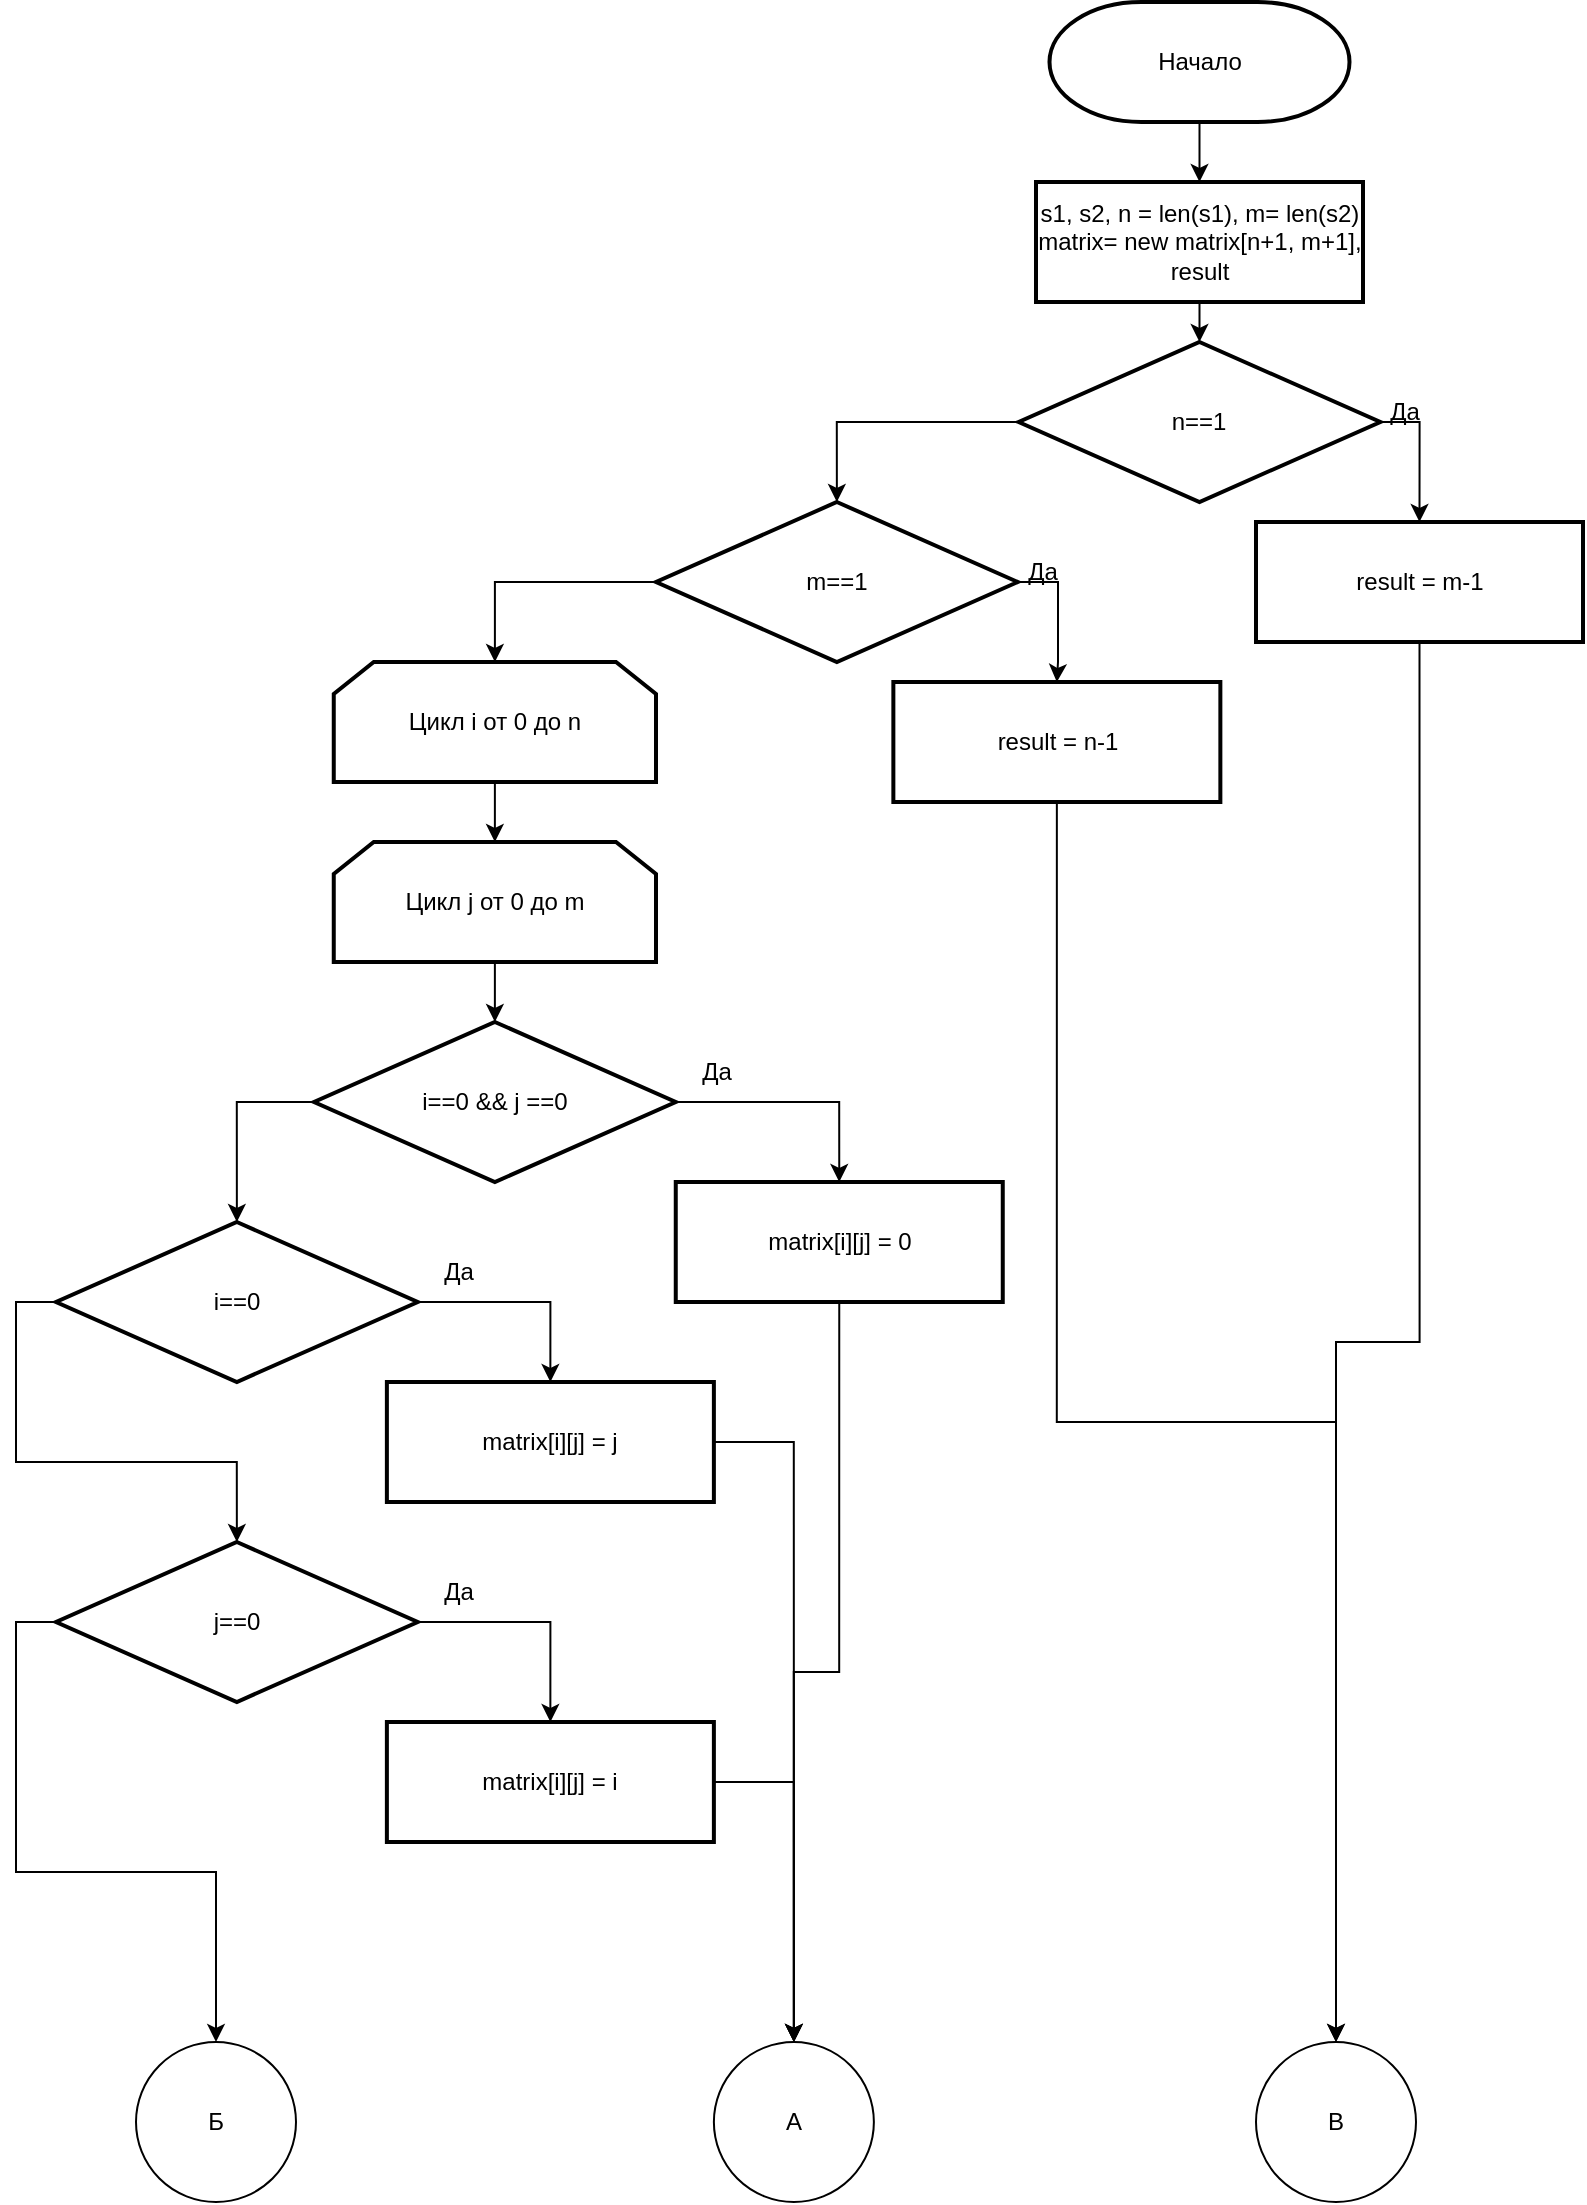 <mxfile version="20.3.0" type="device" pages="2"><diagram id="TaPI7vX8KmBN8Xk10Qtj" name="Страница 1"><mxGraphModel dx="3140" dy="2457" grid="1" gridSize="10" guides="1" tooltips="1" connect="1" arrows="1" fold="1" page="1" pageScale="1" pageWidth="827" pageHeight="1169" math="0" shadow="0"><root><mxCell id="0"/><mxCell id="1" parent="0"/><mxCell id="bSVWaATLHi5GlayJ7L-J-1" style="edgeStyle=orthogonalEdgeStyle;rounded=0;orthogonalLoop=1;jettySize=auto;html=1;exitX=0.5;exitY=1;exitDx=0;exitDy=0;exitPerimeter=0;entryX=0.5;entryY=0;entryDx=0;entryDy=0;" edge="1" parent="1" source="bSVWaATLHi5GlayJ7L-J-2" target="bSVWaATLHi5GlayJ7L-J-4"><mxGeometry relative="1" as="geometry"/></mxCell><mxCell id="bSVWaATLHi5GlayJ7L-J-2" value="Начало" style="strokeWidth=2;html=1;shape=mxgraph.flowchart.terminator;whiteSpace=wrap;" vertex="1" parent="1"><mxGeometry x="546.75" y="10" width="150" height="60" as="geometry"/></mxCell><mxCell id="bSVWaATLHi5GlayJ7L-J-3" style="edgeStyle=orthogonalEdgeStyle;rounded=0;orthogonalLoop=1;jettySize=auto;html=1;exitX=0.5;exitY=1;exitDx=0;exitDy=0;entryX=0.5;entryY=0;entryDx=0;entryDy=0;entryPerimeter=0;endArrow=classic;endFill=1;" edge="1" parent="1" source="bSVWaATLHi5GlayJ7L-J-4" target="bSVWaATLHi5GlayJ7L-J-10"><mxGeometry relative="1" as="geometry"/></mxCell><mxCell id="bSVWaATLHi5GlayJ7L-J-4" value="s1, s2, n = len(s1), m= len(s2)&lt;br&gt;matrix= new matrix[n+1, m+1],&lt;br&gt;result" style="rounded=0;whiteSpace=wrap;html=1;absoluteArcSize=1;arcSize=14;strokeWidth=2;" vertex="1" parent="1"><mxGeometry x="540" y="100" width="163.5" height="60" as="geometry"/></mxCell><mxCell id="bSVWaATLHi5GlayJ7L-J-5" value="A" style="ellipse;whiteSpace=wrap;html=1;aspect=fixed;" vertex="1" parent="1"><mxGeometry x="378.94" y="1030" width="80" height="80" as="geometry"/></mxCell><mxCell id="bSVWaATLHi5GlayJ7L-J-6" style="edgeStyle=orthogonalEdgeStyle;rounded=0;orthogonalLoop=1;jettySize=auto;html=1;exitX=0.5;exitY=1;exitDx=0;exitDy=0;entryX=0.5;entryY=0;entryDx=0;entryDy=0;endArrow=classic;endFill=1;" edge="1" parent="1" source="bSVWaATLHi5GlayJ7L-J-7" target="bSVWaATLHi5GlayJ7L-J-19"><mxGeometry relative="1" as="geometry"/></mxCell><mxCell id="bSVWaATLHi5GlayJ7L-J-7" value="Цикл i от 0 до n" style="shape=loopLimit;whiteSpace=wrap;html=1;strokeWidth=2;direction=east;" vertex="1" parent="1"><mxGeometry x="188.88" y="340" width="161.12" height="60" as="geometry"/></mxCell><mxCell id="bSVWaATLHi5GlayJ7L-J-8" style="edgeStyle=orthogonalEdgeStyle;rounded=0;orthogonalLoop=1;jettySize=auto;html=1;exitX=1;exitY=0.5;exitDx=0;exitDy=0;exitPerimeter=0;entryX=0.5;entryY=0;entryDx=0;entryDy=0;" edge="1" parent="1" source="bSVWaATLHi5GlayJ7L-J-10" target="bSVWaATLHi5GlayJ7L-J-12"><mxGeometry relative="1" as="geometry"><Array as="points"><mxPoint x="732" y="220"/></Array></mxGeometry></mxCell><mxCell id="bSVWaATLHi5GlayJ7L-J-9" style="edgeStyle=orthogonalEdgeStyle;rounded=0;orthogonalLoop=1;jettySize=auto;html=1;exitX=0;exitY=0.5;exitDx=0;exitDy=0;exitPerimeter=0;entryX=0.5;entryY=0;entryDx=0;entryDy=0;entryPerimeter=0;endArrow=classic;endFill=1;" edge="1" parent="1" source="bSVWaATLHi5GlayJ7L-J-10" target="bSVWaATLHi5GlayJ7L-J-15"><mxGeometry relative="1" as="geometry"/></mxCell><mxCell id="bSVWaATLHi5GlayJ7L-J-10" value="n==1" style="strokeWidth=2;html=1;shape=mxgraph.flowchart.decision;whiteSpace=wrap;" vertex="1" parent="1"><mxGeometry x="531.32" y="180" width="180.87" height="80" as="geometry"/></mxCell><mxCell id="bSVWaATLHi5GlayJ7L-J-11" style="edgeStyle=orthogonalEdgeStyle;rounded=0;orthogonalLoop=1;jettySize=auto;html=1;exitX=0.5;exitY=1;exitDx=0;exitDy=0;entryX=0.5;entryY=0;entryDx=0;entryDy=0;endArrow=classic;endFill=1;" edge="1" parent="1" source="bSVWaATLHi5GlayJ7L-J-12" target="bSVWaATLHi5GlayJ7L-J-41"><mxGeometry relative="1" as="geometry"/></mxCell><mxCell id="bSVWaATLHi5GlayJ7L-J-12" value="result = m-1" style="rounded=0;whiteSpace=wrap;html=1;absoluteArcSize=1;arcSize=14;strokeWidth=2;" vertex="1" parent="1"><mxGeometry x="650" y="270" width="163.5" height="60" as="geometry"/></mxCell><mxCell id="bSVWaATLHi5GlayJ7L-J-13" style="edgeStyle=orthogonalEdgeStyle;rounded=0;orthogonalLoop=1;jettySize=auto;html=1;exitX=1;exitY=0.5;exitDx=0;exitDy=0;exitPerimeter=0;entryX=0.5;entryY=0;entryDx=0;entryDy=0;endArrow=classic;endFill=1;" edge="1" parent="1" source="bSVWaATLHi5GlayJ7L-J-15" target="bSVWaATLHi5GlayJ7L-J-17"><mxGeometry relative="1" as="geometry"><Array as="points"><mxPoint x="551" y="300"/><mxPoint x="551" y="340"/><mxPoint x="550" y="340"/></Array></mxGeometry></mxCell><mxCell id="bSVWaATLHi5GlayJ7L-J-14" style="edgeStyle=orthogonalEdgeStyle;rounded=0;orthogonalLoop=1;jettySize=auto;html=1;exitX=0;exitY=0.5;exitDx=0;exitDy=0;exitPerimeter=0;endArrow=classic;endFill=1;" edge="1" parent="1" source="bSVWaATLHi5GlayJ7L-J-15" target="bSVWaATLHi5GlayJ7L-J-7"><mxGeometry relative="1" as="geometry"/></mxCell><mxCell id="bSVWaATLHi5GlayJ7L-J-15" value="m==1" style="strokeWidth=2;html=1;shape=mxgraph.flowchart.decision;whiteSpace=wrap;" vertex="1" parent="1"><mxGeometry x="350.0" y="260" width="180.87" height="80" as="geometry"/></mxCell><mxCell id="bSVWaATLHi5GlayJ7L-J-16" style="edgeStyle=orthogonalEdgeStyle;rounded=0;orthogonalLoop=1;jettySize=auto;html=1;exitX=0.5;exitY=1;exitDx=0;exitDy=0;endArrow=classic;endFill=1;" edge="1" parent="1" source="bSVWaATLHi5GlayJ7L-J-17" target="bSVWaATLHi5GlayJ7L-J-41"><mxGeometry relative="1" as="geometry"/></mxCell><mxCell id="bSVWaATLHi5GlayJ7L-J-17" value="result = n-1" style="rounded=0;whiteSpace=wrap;html=1;absoluteArcSize=1;arcSize=14;strokeWidth=2;" vertex="1" parent="1"><mxGeometry x="468.68" y="350" width="163.5" height="60" as="geometry"/></mxCell><mxCell id="bSVWaATLHi5GlayJ7L-J-18" style="edgeStyle=orthogonalEdgeStyle;rounded=0;orthogonalLoop=1;jettySize=auto;html=1;exitX=0.5;exitY=1;exitDx=0;exitDy=0;entryX=0.5;entryY=0;entryDx=0;entryDy=0;entryPerimeter=0;endArrow=classic;endFill=1;" edge="1" parent="1" source="bSVWaATLHi5GlayJ7L-J-19" target="bSVWaATLHi5GlayJ7L-J-22"><mxGeometry relative="1" as="geometry"/></mxCell><mxCell id="bSVWaATLHi5GlayJ7L-J-19" value="Цикл j от 0 до m" style="shape=loopLimit;whiteSpace=wrap;html=1;strokeWidth=2;direction=east;" vertex="1" parent="1"><mxGeometry x="188.88" y="430" width="161.12" height="60" as="geometry"/></mxCell><mxCell id="bSVWaATLHi5GlayJ7L-J-20" style="edgeStyle=orthogonalEdgeStyle;rounded=0;orthogonalLoop=1;jettySize=auto;html=1;exitX=1;exitY=0.5;exitDx=0;exitDy=0;exitPerimeter=0;entryX=0.5;entryY=0;entryDx=0;entryDy=0;endArrow=classic;endFill=1;" edge="1" parent="1" source="bSVWaATLHi5GlayJ7L-J-22" target="bSVWaATLHi5GlayJ7L-J-24"><mxGeometry relative="1" as="geometry"/></mxCell><mxCell id="bSVWaATLHi5GlayJ7L-J-21" style="edgeStyle=orthogonalEdgeStyle;rounded=0;orthogonalLoop=1;jettySize=auto;html=1;exitX=0;exitY=0.5;exitDx=0;exitDy=0;exitPerimeter=0;entryX=0.5;entryY=0;entryDx=0;entryDy=0;entryPerimeter=0;endArrow=classic;endFill=1;" edge="1" parent="1" source="bSVWaATLHi5GlayJ7L-J-22" target="bSVWaATLHi5GlayJ7L-J-27"><mxGeometry relative="1" as="geometry"/></mxCell><mxCell id="bSVWaATLHi5GlayJ7L-J-22" value="i==0 &amp;amp;&amp;amp; j ==0" style="strokeWidth=2;html=1;shape=mxgraph.flowchart.decision;whiteSpace=wrap;" vertex="1" parent="1"><mxGeometry x="179.01" y="520" width="180.87" height="80" as="geometry"/></mxCell><mxCell id="bSVWaATLHi5GlayJ7L-J-23" style="edgeStyle=orthogonalEdgeStyle;rounded=0;orthogonalLoop=1;jettySize=auto;html=1;exitX=0.5;exitY=1;exitDx=0;exitDy=0;entryX=0.5;entryY=0;entryDx=0;entryDy=0;endArrow=classic;endFill=1;" edge="1" parent="1" source="bSVWaATLHi5GlayJ7L-J-24" target="bSVWaATLHi5GlayJ7L-J-5"><mxGeometry relative="1" as="geometry"/></mxCell><mxCell id="bSVWaATLHi5GlayJ7L-J-24" value="matrix[i][j] = 0" style="rounded=0;whiteSpace=wrap;html=1;absoluteArcSize=1;arcSize=14;strokeWidth=2;" vertex="1" parent="1"><mxGeometry x="359.88" y="600" width="163.5" height="60" as="geometry"/></mxCell><mxCell id="bSVWaATLHi5GlayJ7L-J-25" style="edgeStyle=orthogonalEdgeStyle;rounded=0;orthogonalLoop=1;jettySize=auto;html=1;exitX=1;exitY=0.5;exitDx=0;exitDy=0;exitPerimeter=0;entryX=0.5;entryY=0;entryDx=0;entryDy=0;endArrow=classic;endFill=1;" edge="1" parent="1" source="bSVWaATLHi5GlayJ7L-J-27" target="bSVWaATLHi5GlayJ7L-J-29"><mxGeometry relative="1" as="geometry"/></mxCell><mxCell id="bSVWaATLHi5GlayJ7L-J-26" style="edgeStyle=orthogonalEdgeStyle;rounded=0;orthogonalLoop=1;jettySize=auto;html=1;exitX=0;exitY=0.5;exitDx=0;exitDy=0;exitPerimeter=0;entryX=0.5;entryY=0;entryDx=0;entryDy=0;entryPerimeter=0;endArrow=classic;endFill=1;" edge="1" parent="1" source="bSVWaATLHi5GlayJ7L-J-27" target="bSVWaATLHi5GlayJ7L-J-32"><mxGeometry relative="1" as="geometry"/></mxCell><mxCell id="bSVWaATLHi5GlayJ7L-J-27" value="i==0" style="strokeWidth=2;html=1;shape=mxgraph.flowchart.decision;whiteSpace=wrap;" vertex="1" parent="1"><mxGeometry x="50.0" y="620" width="180.87" height="80" as="geometry"/></mxCell><mxCell id="bSVWaATLHi5GlayJ7L-J-28" style="edgeStyle=orthogonalEdgeStyle;rounded=0;orthogonalLoop=1;jettySize=auto;html=1;exitX=1;exitY=0.5;exitDx=0;exitDy=0;entryX=0.5;entryY=0;entryDx=0;entryDy=0;endArrow=classic;endFill=1;" edge="1" parent="1" source="bSVWaATLHi5GlayJ7L-J-29" target="bSVWaATLHi5GlayJ7L-J-5"><mxGeometry relative="1" as="geometry"/></mxCell><mxCell id="bSVWaATLHi5GlayJ7L-J-29" value="matrix[i][j] = j" style="rounded=0;whiteSpace=wrap;html=1;absoluteArcSize=1;arcSize=14;strokeWidth=2;" vertex="1" parent="1"><mxGeometry x="215.44" y="700" width="163.5" height="60" as="geometry"/></mxCell><mxCell id="bSVWaATLHi5GlayJ7L-J-30" style="edgeStyle=orthogonalEdgeStyle;rounded=0;orthogonalLoop=1;jettySize=auto;html=1;exitX=1;exitY=0.5;exitDx=0;exitDy=0;exitPerimeter=0;entryX=0.5;entryY=0;entryDx=0;entryDy=0;endArrow=classic;endFill=1;" edge="1" parent="1" source="bSVWaATLHi5GlayJ7L-J-32" target="bSVWaATLHi5GlayJ7L-J-34"><mxGeometry relative="1" as="geometry"/></mxCell><mxCell id="bSVWaATLHi5GlayJ7L-J-31" style="edgeStyle=orthogonalEdgeStyle;rounded=0;orthogonalLoop=1;jettySize=auto;html=1;exitX=0;exitY=0.5;exitDx=0;exitDy=0;exitPerimeter=0;endArrow=classic;endFill=1;entryX=0.5;entryY=0;entryDx=0;entryDy=0;" edge="1" parent="1" source="bSVWaATLHi5GlayJ7L-J-32" target="bSVWaATLHi5GlayJ7L-J-40"><mxGeometry relative="1" as="geometry"><mxPoint x="130" y="1020" as="targetPoint"/></mxGeometry></mxCell><mxCell id="bSVWaATLHi5GlayJ7L-J-32" value="j==0" style="strokeWidth=2;html=1;shape=mxgraph.flowchart.decision;whiteSpace=wrap;" vertex="1" parent="1"><mxGeometry x="50.0" y="780" width="180.87" height="80" as="geometry"/></mxCell><mxCell id="bSVWaATLHi5GlayJ7L-J-33" style="edgeStyle=orthogonalEdgeStyle;rounded=0;orthogonalLoop=1;jettySize=auto;html=1;exitX=1;exitY=0.5;exitDx=0;exitDy=0;entryX=0.5;entryY=0;entryDx=0;entryDy=0;endArrow=classic;endFill=1;" edge="1" parent="1" source="bSVWaATLHi5GlayJ7L-J-34" target="bSVWaATLHi5GlayJ7L-J-5"><mxGeometry relative="1" as="geometry"/></mxCell><mxCell id="bSVWaATLHi5GlayJ7L-J-34" value="matrix[i][j] = i" style="rounded=0;whiteSpace=wrap;html=1;absoluteArcSize=1;arcSize=14;strokeWidth=2;" vertex="1" parent="1"><mxGeometry x="215.44" y="870" width="163.5" height="60" as="geometry"/></mxCell><mxCell id="bSVWaATLHi5GlayJ7L-J-35" value="Да" style="text;html=1;align=center;verticalAlign=middle;resizable=0;points=[];autosize=1;strokeColor=none;fillColor=none;" vertex="1" parent="1"><mxGeometry x="703.5" y="200" width="40" height="30" as="geometry"/></mxCell><mxCell id="bSVWaATLHi5GlayJ7L-J-36" value="Да" style="text;html=1;align=center;verticalAlign=middle;resizable=0;points=[];autosize=1;strokeColor=none;fillColor=none;" vertex="1" parent="1"><mxGeometry x="523.38" y="280" width="40" height="30" as="geometry"/></mxCell><mxCell id="bSVWaATLHi5GlayJ7L-J-37" value="Да" style="text;html=1;align=center;verticalAlign=middle;resizable=0;points=[];autosize=1;strokeColor=none;fillColor=none;" vertex="1" parent="1"><mxGeometry x="359.88" y="530" width="40" height="30" as="geometry"/></mxCell><mxCell id="bSVWaATLHi5GlayJ7L-J-38" value="Да" style="text;html=1;align=center;verticalAlign=middle;resizable=0;points=[];autosize=1;strokeColor=none;fillColor=none;" vertex="1" parent="1"><mxGeometry x="230.87" y="630" width="40" height="30" as="geometry"/></mxCell><mxCell id="bSVWaATLHi5GlayJ7L-J-39" value="Да" style="text;html=1;align=center;verticalAlign=middle;resizable=0;points=[];autosize=1;strokeColor=none;fillColor=none;" vertex="1" parent="1"><mxGeometry x="230.87" y="790" width="40" height="30" as="geometry"/></mxCell><mxCell id="bSVWaATLHi5GlayJ7L-J-40" value="Б" style="ellipse;whiteSpace=wrap;html=1;aspect=fixed;" vertex="1" parent="1"><mxGeometry x="90" y="1030" width="80" height="80" as="geometry"/></mxCell><mxCell id="bSVWaATLHi5GlayJ7L-J-41" value="В" style="ellipse;whiteSpace=wrap;html=1;aspect=fixed;" vertex="1" parent="1"><mxGeometry x="650" y="1030" width="80" height="80" as="geometry"/></mxCell></root></mxGraphModel></diagram><diagram id="WEe30tAh3c3hApJMWVss" name="Страница 2"><mxGraphModel dx="1449" dy="-35" grid="1" gridSize="10" guides="1" tooltips="1" connect="1" arrows="1" fold="1" page="1" pageScale="1" pageWidth="827" pageHeight="1169" math="0" shadow="0"><root><mxCell id="0"/><mxCell id="1" parent="0"/><mxCell id="dgVctIJXnnsyf4Ib_G1z-1" style="edgeStyle=orthogonalEdgeStyle;rounded=0;orthogonalLoop=1;jettySize=auto;html=1;exitX=0.5;exitY=0;exitDx=0;exitDy=0;entryX=0.5;entryY=0;entryDx=0;entryDy=0;endArrow=classic;endFill=1;" edge="1" parent="1" source="dgVctIJXnnsyf4Ib_G1z-2" target="dgVctIJXnnsyf4Ib_G1z-18"><mxGeometry relative="1" as="geometry"/></mxCell><mxCell id="dgVctIJXnnsyf4Ib_G1z-2" value="Конец цикла" style="shape=loopLimit;whiteSpace=wrap;html=1;strokeWidth=2;direction=west;" vertex="1" parent="1"><mxGeometry x="202.94" y="2030" width="167" height="60" as="geometry"/></mxCell><mxCell id="dgVctIJXnnsyf4Ib_G1z-3" style="edgeStyle=orthogonalEdgeStyle;rounded=0;orthogonalLoop=1;jettySize=auto;html=1;exitX=0.5;exitY=0;exitDx=0;exitDy=0;entryX=0.5;entryY=1;entryDx=0;entryDy=0;endArrow=classic;endFill=1;" edge="1" parent="1" source="dgVctIJXnnsyf4Ib_G1z-4" target="dgVctIJXnnsyf4Ib_G1z-2"><mxGeometry relative="1" as="geometry"/></mxCell><mxCell id="dgVctIJXnnsyf4Ib_G1z-4" value="Конец цикла" style="shape=loopLimit;whiteSpace=wrap;html=1;strokeWidth=2;direction=west;" vertex="1" parent="1"><mxGeometry x="200" y="1950" width="167" height="60" as="geometry"/></mxCell><mxCell id="5IN8Ri-g_NDD8EvQwKLU-10" style="edgeStyle=orthogonalEdgeStyle;rounded=0;orthogonalLoop=1;jettySize=auto;html=1;exitX=0.5;exitY=1;exitDx=0;exitDy=0;entryX=0.5;entryY=1;entryDx=0;entryDy=0;" edge="1" parent="1" source="dgVctIJXnnsyf4Ib_G1z-6" target="dgVctIJXnnsyf4Ib_G1z-4"><mxGeometry relative="1" as="geometry"><Array as="points"><mxPoint x="419" y="1930"/><mxPoint x="284" y="1930"/></Array></mxGeometry></mxCell><mxCell id="dgVctIJXnnsyf4Ib_G1z-6" value="A" style="ellipse;whiteSpace=wrap;html=1;aspect=fixed;" vertex="1" parent="1"><mxGeometry x="378.94" y="1230" width="80" height="80" as="geometry"/></mxCell><mxCell id="5IN8Ri-g_NDD8EvQwKLU-7" style="edgeStyle=orthogonalEdgeStyle;rounded=0;orthogonalLoop=1;jettySize=auto;html=1;exitX=0.5;exitY=1;exitDx=0;exitDy=0;entryX=0.5;entryY=0;entryDx=0;entryDy=0;entryPerimeter=0;" edge="1" parent="1" source="dgVctIJXnnsyf4Ib_G1z-8" target="5IN8Ri-g_NDD8EvQwKLU-2"><mxGeometry relative="1" as="geometry"/></mxCell><mxCell id="dgVctIJXnnsyf4Ib_G1z-8" value="matrix[i][j]= min(r, r2, r3)" style="shape=process;whiteSpace=wrap;html=1;backgroundOutline=1;strokeWidth=2;" vertex="1" parent="1"><mxGeometry x="48.38" y="1620" width="163.25" height="50" as="geometry"/></mxCell><mxCell id="dgVctIJXnnsyf4Ib_G1z-9" style="edgeStyle=orthogonalEdgeStyle;rounded=0;orthogonalLoop=1;jettySize=auto;html=1;exitX=0.5;exitY=1;exitDx=0;exitDy=0;entryX=0.5;entryY=0;entryDx=0;entryDy=0;endArrow=classic;endFill=1;" edge="1" parent="1" source="dgVctIJXnnsyf4Ib_G1z-10" target="dgVctIJXnnsyf4Ib_G1z-12"><mxGeometry relative="1" as="geometry"/></mxCell><mxCell id="dgVctIJXnnsyf4Ib_G1z-10" value="r = matrix[i][j-1]+1" style="rounded=0;whiteSpace=wrap;html=1;absoluteArcSize=1;arcSize=14;strokeWidth=2;" vertex="1" parent="1"><mxGeometry x="48.25" y="1340" width="163.5" height="60" as="geometry"/></mxCell><mxCell id="dgVctIJXnnsyf4Ib_G1z-11" style="edgeStyle=orthogonalEdgeStyle;rounded=0;orthogonalLoop=1;jettySize=auto;html=1;exitX=0.5;exitY=1;exitDx=0;exitDy=0;entryX=0.5;entryY=0;entryDx=0;entryDy=0;endArrow=classic;endFill=1;" edge="1" parent="1" source="dgVctIJXnnsyf4Ib_G1z-12" target="dgVctIJXnnsyf4Ib_G1z-14"><mxGeometry relative="1" as="geometry"/></mxCell><mxCell id="dgVctIJXnnsyf4Ib_G1z-12" value="r1 = matrix[i-1][j]+1" style="rounded=0;whiteSpace=wrap;html=1;absoluteArcSize=1;arcSize=14;strokeWidth=2;" vertex="1" parent="1"><mxGeometry x="48.25" y="1430" width="163.5" height="60" as="geometry"/></mxCell><mxCell id="dgVctIJXnnsyf4Ib_G1z-13" style="edgeStyle=orthogonalEdgeStyle;rounded=0;orthogonalLoop=1;jettySize=auto;html=1;exitX=0.5;exitY=1;exitDx=0;exitDy=0;entryX=0.5;entryY=0;entryDx=0;entryDy=0;endArrow=classic;endFill=1;" edge="1" parent="1" source="dgVctIJXnnsyf4Ib_G1z-14" target="dgVctIJXnnsyf4Ib_G1z-8"><mxGeometry relative="1" as="geometry"/></mxCell><mxCell id="dgVctIJXnnsyf4Ib_G1z-14" value="r2 = matrix[i-1][j-1]+(s1[i-1]!=s2[j-1])" style="rounded=0;whiteSpace=wrap;html=1;absoluteArcSize=1;arcSize=14;strokeWidth=2;" vertex="1" parent="1"><mxGeometry x="48.25" y="1520" width="163.5" height="60" as="geometry"/></mxCell><mxCell id="dgVctIJXnnsyf4Ib_G1z-15" style="edgeStyle=orthogonalEdgeStyle;rounded=0;orthogonalLoop=1;jettySize=auto;html=1;exitX=0.5;exitY=1;exitDx=0;exitDy=0;entryX=0.5;entryY=0;entryDx=0;entryDy=0;endArrow=classic;endFill=1;" edge="1" parent="1" source="dgVctIJXnnsyf4Ib_G1z-16" target="dgVctIJXnnsyf4Ib_G1z-10"><mxGeometry relative="1" as="geometry"/></mxCell><mxCell id="dgVctIJXnnsyf4Ib_G1z-16" value="Б" style="ellipse;whiteSpace=wrap;html=1;aspect=fixed;" vertex="1" parent="1"><mxGeometry x="90.01" y="1230" width="80" height="80" as="geometry"/></mxCell><mxCell id="dgVctIJXnnsyf4Ib_G1z-17" style="edgeStyle=orthogonalEdgeStyle;rounded=0;orthogonalLoop=1;jettySize=auto;html=1;exitX=0.5;exitY=1;exitDx=0;exitDy=0;endArrow=classic;endFill=1;" edge="1" parent="1" source="dgVctIJXnnsyf4Ib_G1z-18" target="dgVctIJXnnsyf4Ib_G1z-20"><mxGeometry relative="1" as="geometry"/></mxCell><mxCell id="dgVctIJXnnsyf4Ib_G1z-18" value="result = matrix[n-1][m-1]" style="rounded=0;whiteSpace=wrap;html=1;absoluteArcSize=1;arcSize=14;strokeWidth=2;" vertex="1" parent="1"><mxGeometry x="204.69" y="2130" width="163.5" height="60" as="geometry"/></mxCell><mxCell id="dgVctIJXnnsyf4Ib_G1z-19" style="edgeStyle=orthogonalEdgeStyle;rounded=0;orthogonalLoop=1;jettySize=auto;html=1;exitX=1;exitY=0.5;exitDx=0;exitDy=0;exitPerimeter=0;entryX=0;entryY=0.5;entryDx=0;entryDy=0;entryPerimeter=0;endArrow=none;endFill=0;dashed=1;" edge="1" parent="1" source="dgVctIJXnnsyf4Ib_G1z-20" target="dgVctIJXnnsyf4Ib_G1z-23"><mxGeometry relative="1" as="geometry"/></mxCell><mxCell id="dgVctIJXnnsyf4Ib_G1z-20" value="Конец" style="strokeWidth=2;html=1;shape=mxgraph.flowchart.terminator;whiteSpace=wrap;" vertex="1" parent="1"><mxGeometry x="324.2" y="2230" width="150" height="60" as="geometry"/></mxCell><mxCell id="dgVctIJXnnsyf4Ib_G1z-21" style="edgeStyle=orthogonalEdgeStyle;rounded=0;orthogonalLoop=1;jettySize=auto;html=1;exitX=0.5;exitY=1;exitDx=0;exitDy=0;entryX=0.5;entryY=0;entryDx=0;entryDy=0;entryPerimeter=0;endArrow=classic;endFill=1;" edge="1" parent="1" source="dgVctIJXnnsyf4Ib_G1z-22" target="dgVctIJXnnsyf4Ib_G1z-20"><mxGeometry relative="1" as="geometry"><Array as="points"><mxPoint x="690" y="1950"/><mxPoint x="399" y="1950"/></Array></mxGeometry></mxCell><mxCell id="dgVctIJXnnsyf4Ib_G1z-22" value="В" style="ellipse;whiteSpace=wrap;html=1;aspect=fixed;" vertex="1" parent="1"><mxGeometry x="650" y="1230" width="80" height="80" as="geometry"/></mxCell><mxCell id="dgVctIJXnnsyf4Ib_G1z-23" value="Возврат result" style="strokeWidth=2;html=1;shape=mxgraph.flowchart.annotation_1;align=left;pointerEvents=1;" vertex="1" parent="1"><mxGeometry x="505.52" y="2210" width="50" height="100" as="geometry"/></mxCell><mxCell id="5IN8Ri-g_NDD8EvQwKLU-1" style="edgeStyle=orthogonalEdgeStyle;rounded=0;orthogonalLoop=1;jettySize=auto;html=1;exitX=1;exitY=0.5;exitDx=0;exitDy=0;exitPerimeter=0;" edge="1" parent="1" source="5IN8Ri-g_NDD8EvQwKLU-2" target="5IN8Ri-g_NDD8EvQwKLU-4"><mxGeometry relative="1" as="geometry"/></mxCell><mxCell id="5IN8Ri-g_NDD8EvQwKLU-8" style="edgeStyle=orthogonalEdgeStyle;rounded=0;orthogonalLoop=1;jettySize=auto;html=1;exitX=0;exitY=0.5;exitDx=0;exitDy=0;exitPerimeter=0;entryX=0.5;entryY=1;entryDx=0;entryDy=0;" edge="1" parent="1" source="5IN8Ri-g_NDD8EvQwKLU-2" target="dgVctIJXnnsyf4Ib_G1z-4"><mxGeometry relative="1" as="geometry"><Array as="points"><mxPoint x="10" y="1735"/><mxPoint x="10" y="1930"/><mxPoint x="283" y="1930"/></Array></mxGeometry></mxCell><mxCell id="5IN8Ri-g_NDD8EvQwKLU-2" value="l1&amp;gt;1&amp;amp;&amp;amp;l2&amp;gt;1&amp;amp;&amp;amp;s1[l1-1]==s2[l2-2]&amp;amp;&amp;amp;s1[l1-2]==s2[l2-1]" style="strokeWidth=2;html=1;shape=mxgraph.flowchart.decision;whiteSpace=wrap;" vertex="1" parent="1"><mxGeometry x="24.51" y="1690" width="211" height="90" as="geometry"/></mxCell><mxCell id="5IN8Ri-g_NDD8EvQwKLU-3" style="edgeStyle=orthogonalEdgeStyle;rounded=0;orthogonalLoop=1;jettySize=auto;html=1;exitX=0.5;exitY=1;exitDx=0;exitDy=0;entryX=0.5;entryY=0;entryDx=0;entryDy=0;" edge="1" parent="1" source="5IN8Ri-g_NDD8EvQwKLU-4" target="5IN8Ri-g_NDD8EvQwKLU-5"><mxGeometry relative="1" as="geometry"/></mxCell><mxCell id="5IN8Ri-g_NDD8EvQwKLU-4" value="r4 = rec_dv(s1, s2, l1-2, l2-2)+1" style="shape=process;whiteSpace=wrap;html=1;backgroundOutline=1;strokeWidth=2;" vertex="1" parent="1"><mxGeometry x="194.75" y="1780" width="177.5" height="50" as="geometry"/></mxCell><mxCell id="5IN8Ri-g_NDD8EvQwKLU-9" style="edgeStyle=orthogonalEdgeStyle;rounded=0;orthogonalLoop=1;jettySize=auto;html=1;exitX=0.5;exitY=1;exitDx=0;exitDy=0;entryX=0.5;entryY=1;entryDx=0;entryDy=0;" edge="1" parent="1" source="5IN8Ri-g_NDD8EvQwKLU-5" target="dgVctIJXnnsyf4Ib_G1z-4"><mxGeometry relative="1" as="geometry"><mxPoint x="320.0" y="1920" as="targetPoint"/></mxGeometry></mxCell><mxCell id="5IN8Ri-g_NDD8EvQwKLU-5" value="matrix[i][j]= min(matrix[i][j], r4)" style="shape=process;whiteSpace=wrap;html=1;backgroundOutline=1;strokeWidth=2;" vertex="1" parent="1"><mxGeometry x="194.75" y="1850" width="177.5" height="50" as="geometry"/></mxCell><mxCell id="5IN8Ri-g_NDD8EvQwKLU-6" value="Да" style="text;html=1;align=center;verticalAlign=middle;resizable=0;points=[];autosize=1;strokeColor=none;fillColor=none;" vertex="1" parent="1"><mxGeometry x="241" y="1710" width="40" height="30" as="geometry"/></mxCell></root></mxGraphModel></diagram></mxfile>